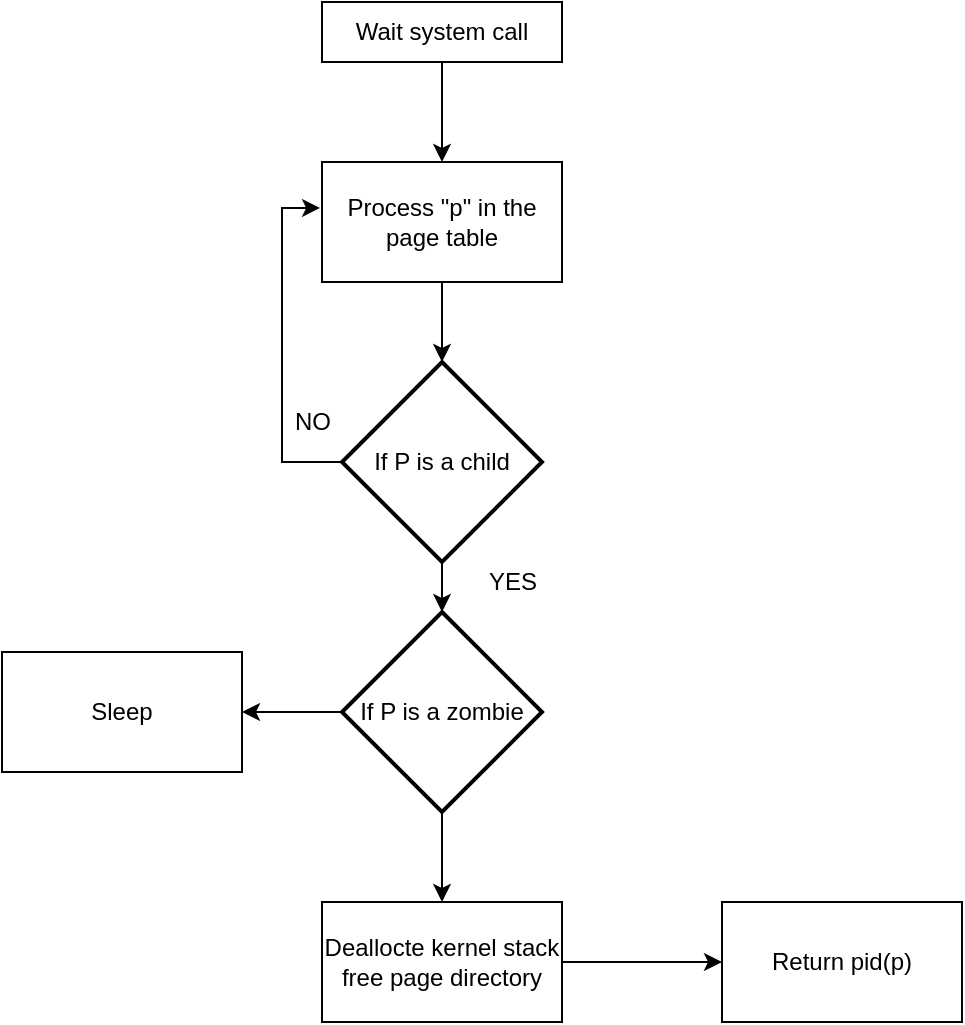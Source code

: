 <mxfile version="13.4.2" type="github">
  <diagram id="6X9iDSffkUhU1rgSUAnf" name="Page-1">
    <mxGraphModel dx="2066" dy="1154" grid="1" gridSize="10" guides="1" tooltips="1" connect="1" arrows="1" fold="1" page="1" pageScale="1" pageWidth="827" pageHeight="1169" math="0" shadow="0">
      <root>
        <mxCell id="0" />
        <mxCell id="1" parent="0" />
        <mxCell id="RYhOKikKKVjZrI6NrDDE-2" style="edgeStyle=orthogonalEdgeStyle;rounded=0;orthogonalLoop=1;jettySize=auto;html=1;" edge="1" parent="1" source="RYhOKikKKVjZrI6NrDDE-1">
          <mxGeometry relative="1" as="geometry">
            <mxPoint x="370" y="310" as="targetPoint" />
          </mxGeometry>
        </mxCell>
        <mxCell id="RYhOKikKKVjZrI6NrDDE-1" value="Wait system call" style="rounded=0;whiteSpace=wrap;html=1;" vertex="1" parent="1">
          <mxGeometry x="310" y="230" width="120" height="30" as="geometry" />
        </mxCell>
        <mxCell id="RYhOKikKKVjZrI6NrDDE-6" style="edgeStyle=orthogonalEdgeStyle;rounded=0;orthogonalLoop=1;jettySize=auto;html=1;entryX=-0.008;entryY=0.383;entryDx=0;entryDy=0;entryPerimeter=0;" edge="1" parent="1" source="RYhOKikKKVjZrI6NrDDE-3" target="RYhOKikKKVjZrI6NrDDE-4">
          <mxGeometry relative="1" as="geometry">
            <Array as="points">
              <mxPoint x="290" y="460" />
              <mxPoint x="290" y="333" />
            </Array>
          </mxGeometry>
        </mxCell>
        <mxCell id="RYhOKikKKVjZrI6NrDDE-10" value="" style="edgeStyle=orthogonalEdgeStyle;rounded=0;orthogonalLoop=1;jettySize=auto;html=1;" edge="1" parent="1" source="RYhOKikKKVjZrI6NrDDE-3" target="RYhOKikKKVjZrI6NrDDE-9">
          <mxGeometry relative="1" as="geometry" />
        </mxCell>
        <mxCell id="RYhOKikKKVjZrI6NrDDE-3" value="If P is a child" style="strokeWidth=2;html=1;shape=mxgraph.flowchart.decision;whiteSpace=wrap;" vertex="1" parent="1">
          <mxGeometry x="320" y="410" width="100" height="100" as="geometry" />
        </mxCell>
        <mxCell id="RYhOKikKKVjZrI6NrDDE-11" style="edgeStyle=orthogonalEdgeStyle;rounded=0;orthogonalLoop=1;jettySize=auto;html=1;" edge="1" parent="1" source="RYhOKikKKVjZrI6NrDDE-9">
          <mxGeometry relative="1" as="geometry">
            <mxPoint x="270" y="585" as="targetPoint" />
          </mxGeometry>
        </mxCell>
        <mxCell id="RYhOKikKKVjZrI6NrDDE-13" style="edgeStyle=orthogonalEdgeStyle;rounded=0;orthogonalLoop=1;jettySize=auto;html=1;" edge="1" parent="1" source="RYhOKikKKVjZrI6NrDDE-9">
          <mxGeometry relative="1" as="geometry">
            <mxPoint x="370" y="680" as="targetPoint" />
          </mxGeometry>
        </mxCell>
        <mxCell id="RYhOKikKKVjZrI6NrDDE-9" value="If P is a zombie" style="strokeWidth=2;html=1;shape=mxgraph.flowchart.decision;whiteSpace=wrap;" vertex="1" parent="1">
          <mxGeometry x="320" y="535" width="100" height="100" as="geometry" />
        </mxCell>
        <mxCell id="RYhOKikKKVjZrI6NrDDE-5" style="edgeStyle=orthogonalEdgeStyle;rounded=0;orthogonalLoop=1;jettySize=auto;html=1;entryX=0.5;entryY=0;entryDx=0;entryDy=0;entryPerimeter=0;" edge="1" parent="1" source="RYhOKikKKVjZrI6NrDDE-4" target="RYhOKikKKVjZrI6NrDDE-3">
          <mxGeometry relative="1" as="geometry" />
        </mxCell>
        <mxCell id="RYhOKikKKVjZrI6NrDDE-4" value="Process &quot;p&quot; in the page table" style="rounded=0;whiteSpace=wrap;html=1;" vertex="1" parent="1">
          <mxGeometry x="310" y="310" width="120" height="60" as="geometry" />
        </mxCell>
        <mxCell id="2" value="NO" style="text;html=1;align=center;verticalAlign=middle;resizable=0;points=[];autosize=1;" vertex="1" parent="1">
          <mxGeometry x="290" y="430" width="30" height="20" as="geometry" />
        </mxCell>
        <mxCell id="RYhOKikKKVjZrI6NrDDE-8" value="YES" style="text;html=1;align=center;verticalAlign=middle;resizable=0;points=[];autosize=1;" vertex="1" parent="1">
          <mxGeometry x="385" y="510" width="40" height="20" as="geometry" />
        </mxCell>
        <mxCell id="RYhOKikKKVjZrI6NrDDE-12" value="Sleep" style="rounded=0;whiteSpace=wrap;html=1;" vertex="1" parent="1">
          <mxGeometry x="150" y="555" width="120" height="60" as="geometry" />
        </mxCell>
        <mxCell id="RYhOKikKKVjZrI6NrDDE-16" value="" style="edgeStyle=orthogonalEdgeStyle;rounded=0;orthogonalLoop=1;jettySize=auto;html=1;" edge="1" parent="1" source="RYhOKikKKVjZrI6NrDDE-14" target="RYhOKikKKVjZrI6NrDDE-15">
          <mxGeometry relative="1" as="geometry" />
        </mxCell>
        <mxCell id="RYhOKikKKVjZrI6NrDDE-14" value="Deallocte kernel stack free page directory" style="rounded=0;whiteSpace=wrap;html=1;" vertex="1" parent="1">
          <mxGeometry x="310" y="680" width="120" height="60" as="geometry" />
        </mxCell>
        <mxCell id="RYhOKikKKVjZrI6NrDDE-15" value="Return pid(p)" style="rounded=0;whiteSpace=wrap;html=1;" vertex="1" parent="1">
          <mxGeometry x="510" y="680" width="120" height="60" as="geometry" />
        </mxCell>
      </root>
    </mxGraphModel>
  </diagram>
</mxfile>
